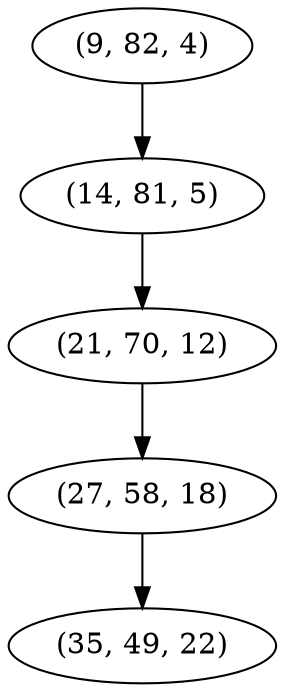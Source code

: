 digraph tree {
    "(9, 82, 4)";
    "(14, 81, 5)";
    "(21, 70, 12)";
    "(27, 58, 18)";
    "(35, 49, 22)";
    "(9, 82, 4)" -> "(14, 81, 5)";
    "(14, 81, 5)" -> "(21, 70, 12)";
    "(21, 70, 12)" -> "(27, 58, 18)";
    "(27, 58, 18)" -> "(35, 49, 22)";
}
